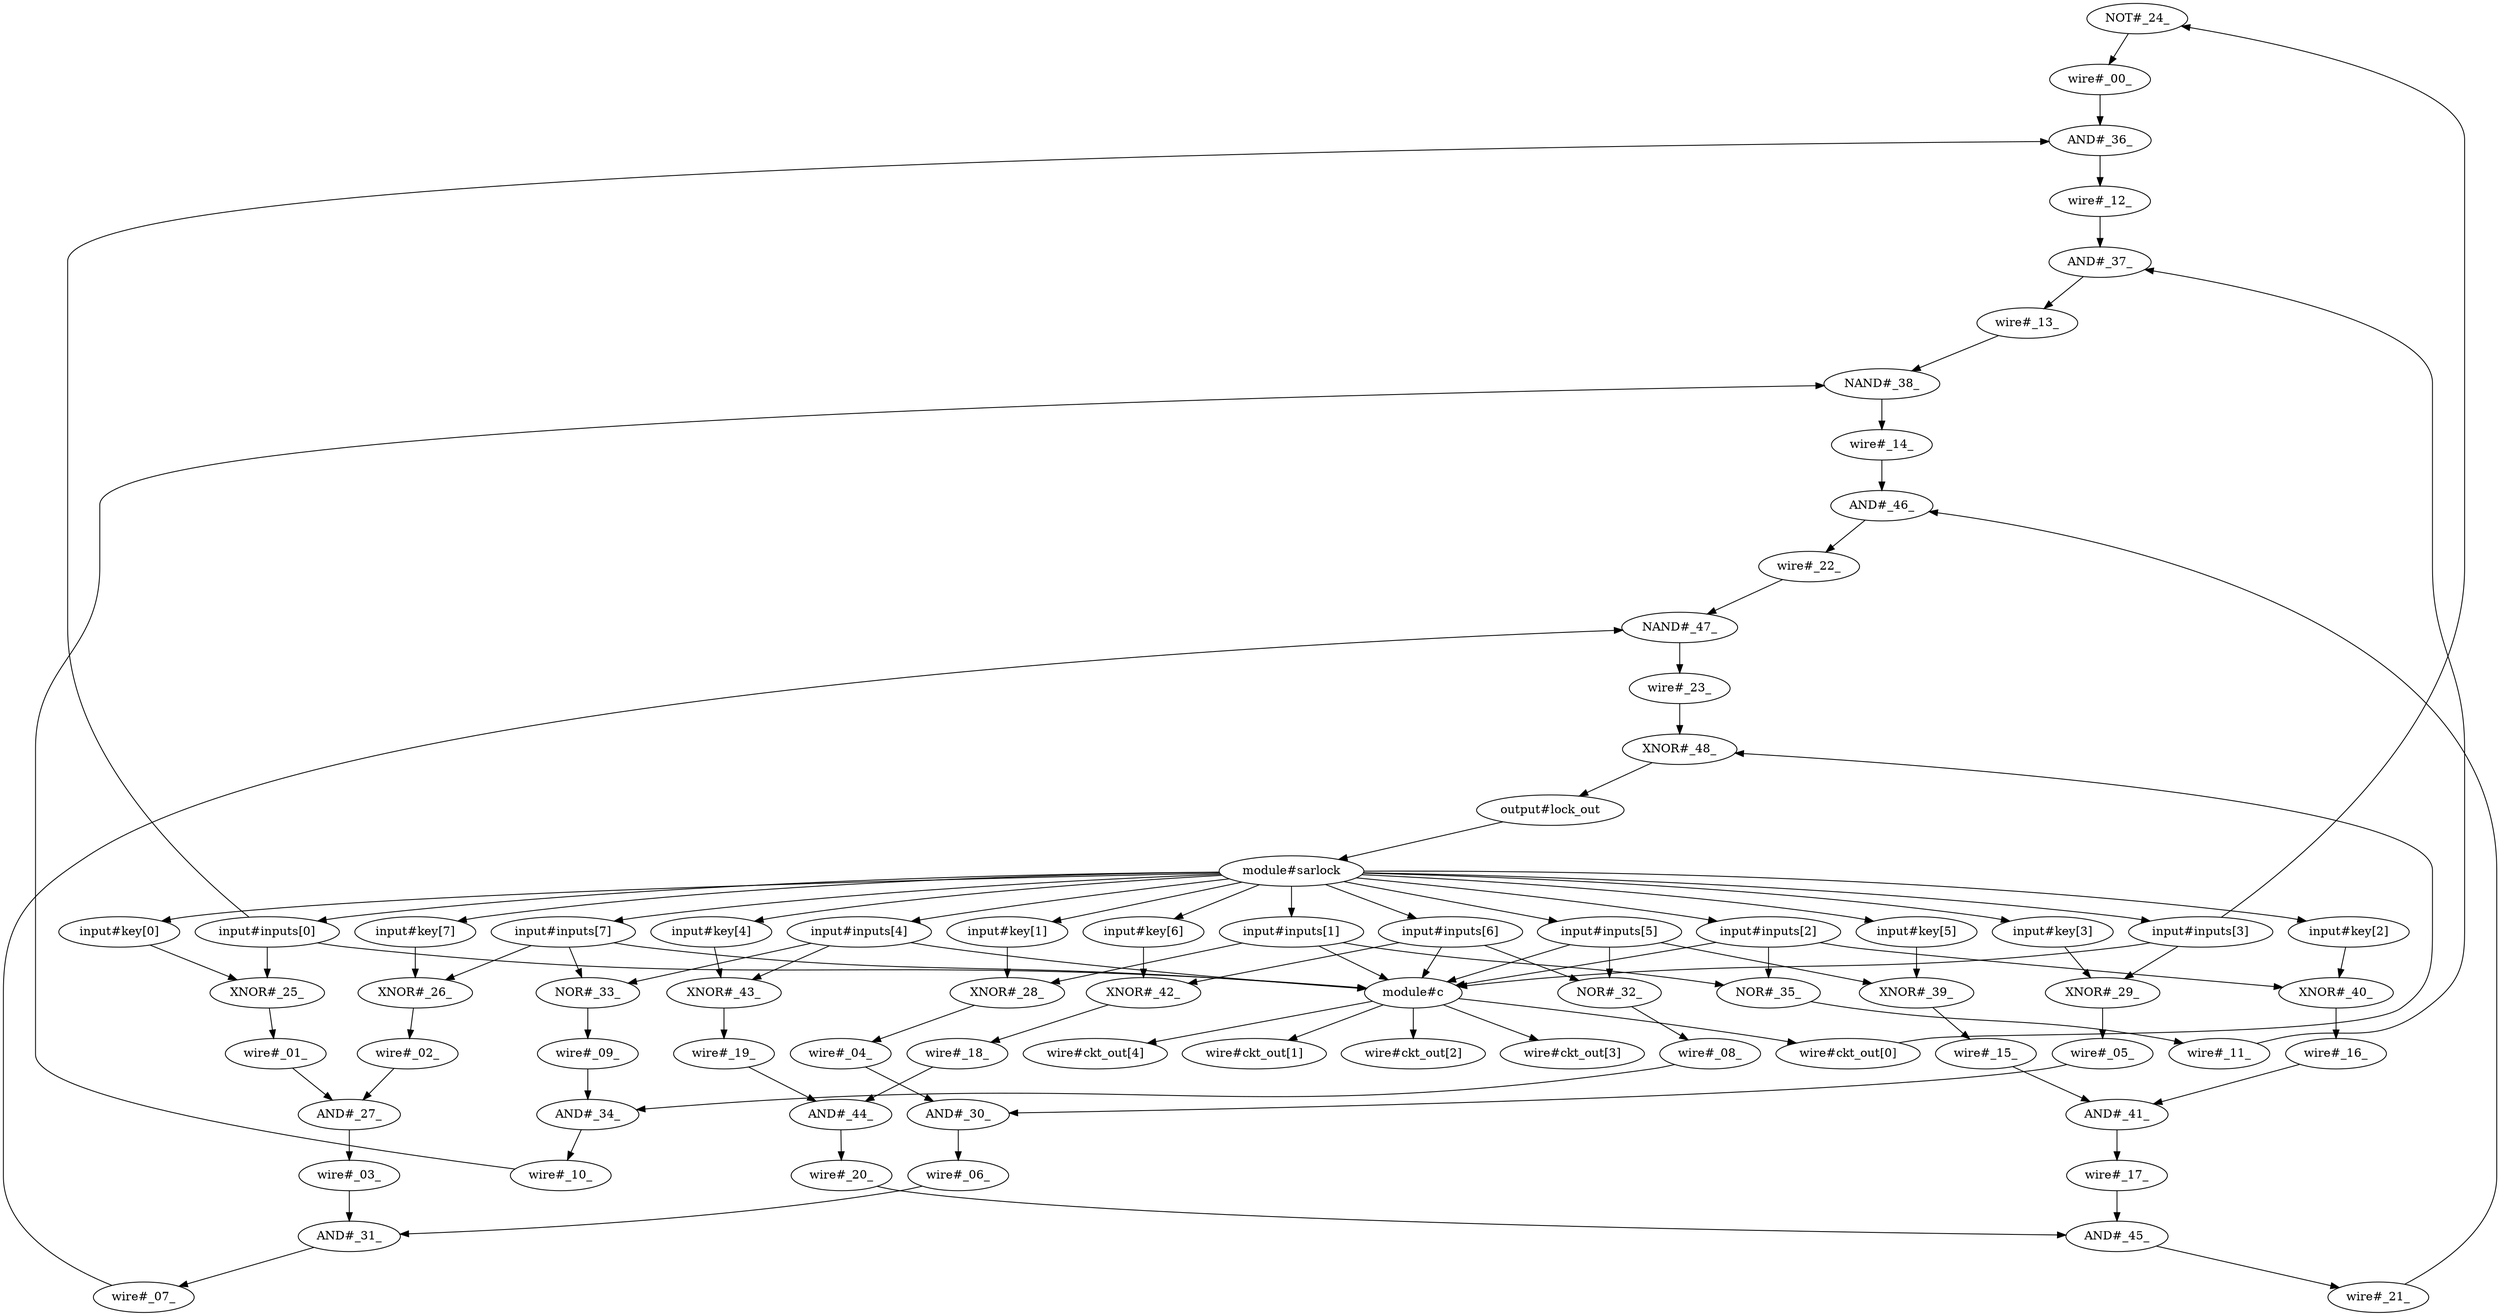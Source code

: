 strict digraph "" {
	"NOT#_24_"	[logic=NOT,
		type=gate];
	"wire#_00_"	[type=wire];
	"NOT#_24_" -> "wire#_00_";
	"AND#_36_"	[logic=AND,
		type=gate];
	"wire#_00_" -> "AND#_36_";
	"input#inputs[3]"	[type=input];
	"input#inputs[3]" -> "NOT#_24_";
	"XNOR#_29_"	[logic=XNOR,
		type=gate];
	"input#inputs[3]" -> "XNOR#_29_";
	"module#c"	[init_name=c,
		module_name=ckt,
		type=module];
	"input#inputs[3]" -> "module#c";
	"XNOR#_25_"	[logic=XNOR,
		type=gate];
	"wire#_01_"	[type=wire];
	"XNOR#_25_" -> "wire#_01_";
	"AND#_27_"	[logic=AND,
		type=gate];
	"wire#_01_" -> "AND#_27_";
	"input#key[0]"	[type=input];
	"input#key[0]" -> "XNOR#_25_";
	"input#inputs[0]"	[type=input];
	"input#inputs[0]" -> "XNOR#_25_";
	"input#inputs[0]" -> "AND#_36_";
	"input#inputs[0]" -> "module#c";
	"XNOR#_26_"	[logic=XNOR,
		type=gate];
	"wire#_02_"	[type=wire];
	"XNOR#_26_" -> "wire#_02_";
	"wire#_02_" -> "AND#_27_";
	"input#key[7]"	[type=input];
	"input#key[7]" -> "XNOR#_26_";
	"input#inputs[7]"	[type=input];
	"input#inputs[7]" -> "XNOR#_26_";
	"NOR#_33_"	[logic=NOR,
		type=gate];
	"input#inputs[7]" -> "NOR#_33_";
	"input#inputs[7]" -> "module#c";
	"XNOR#_28_"	[logic=XNOR,
		type=gate];
	"wire#_04_"	[type=wire];
	"XNOR#_28_" -> "wire#_04_";
	"AND#_30_"	[logic=AND,
		type=gate];
	"wire#_04_" -> "AND#_30_";
	"input#key[1]"	[type=input];
	"input#key[1]" -> "XNOR#_28_";
	"input#inputs[1]"	[type=input];
	"input#inputs[1]" -> "XNOR#_28_";
	"NOR#_35_"	[logic=NOR,
		type=gate];
	"input#inputs[1]" -> "NOR#_35_";
	"input#inputs[1]" -> "module#c";
	"wire#_05_"	[type=wire];
	"XNOR#_29_" -> "wire#_05_";
	"wire#_05_" -> "AND#_30_";
	"input#key[3]"	[type=input];
	"input#key[3]" -> "XNOR#_29_";
	"XNOR#_39_"	[logic=XNOR,
		type=gate];
	"wire#_15_"	[type=wire];
	"XNOR#_39_" -> "wire#_15_";
	"AND#_41_"	[logic=AND,
		type=gate];
	"wire#_15_" -> "AND#_41_";
	"input#key[5]"	[type=input];
	"input#key[5]" -> "XNOR#_39_";
	"input#inputs[5]"	[type=input];
	"input#inputs[5]" -> "XNOR#_39_";
	"NOR#_32_"	[logic=NOR,
		type=gate];
	"input#inputs[5]" -> "NOR#_32_";
	"input#inputs[5]" -> "module#c";
	"XNOR#_40_"	[logic=XNOR,
		type=gate];
	"wire#_16_"	[type=wire];
	"XNOR#_40_" -> "wire#_16_";
	"wire#_16_" -> "AND#_41_";
	"input#key[2]"	[type=input];
	"input#key[2]" -> "XNOR#_40_";
	"input#inputs[2]"	[type=input];
	"input#inputs[2]" -> "XNOR#_40_";
	"input#inputs[2]" -> "NOR#_35_";
	"input#inputs[2]" -> "module#c";
	"XNOR#_42_"	[logic=XNOR,
		type=gate];
	"wire#_18_"	[type=wire];
	"XNOR#_42_" -> "wire#_18_";
	"AND#_44_"	[logic=AND,
		type=gate];
	"wire#_18_" -> "AND#_44_";
	"input#key[6]"	[type=input];
	"input#key[6]" -> "XNOR#_42_";
	"input#inputs[6]"	[type=input];
	"input#inputs[6]" -> "XNOR#_42_";
	"input#inputs[6]" -> "NOR#_32_";
	"input#inputs[6]" -> "module#c";
	"XNOR#_43_"	[logic=XNOR,
		type=gate];
	"wire#_19_"	[type=wire];
	"XNOR#_43_" -> "wire#_19_";
	"wire#_19_" -> "AND#_44_";
	"input#key[4]"	[type=input];
	"input#key[4]" -> "XNOR#_43_";
	"input#inputs[4]"	[type=input];
	"input#inputs[4]" -> "XNOR#_43_";
	"input#inputs[4]" -> "NOR#_33_";
	"input#inputs[4]" -> "module#c";
	"XNOR#_48_"	[logic=XNOR,
		type=gate];
	"output#lock_out"	[type=output];
	"XNOR#_48_" -> "output#lock_out";
	"module#sarlock"	[type=module];
	"output#lock_out" -> "module#sarlock";
	"wire#_23_"	[type=wire];
	"wire#_23_" -> "XNOR#_48_";
	"wire#ckt_out[0]"	[type=wire];
	"wire#ckt_out[0]" -> "XNOR#_48_";
	"wire#_03_"	[type=wire];
	"AND#_27_" -> "wire#_03_";
	"AND#_31_"	[logic=AND,
		type=gate];
	"wire#_03_" -> "AND#_31_";
	"wire#_06_"	[type=wire];
	"AND#_30_" -> "wire#_06_";
	"wire#_06_" -> "AND#_31_";
	"wire#_07_"	[type=wire];
	"AND#_31_" -> "wire#_07_";
	"NAND#_47_"	[logic=NAND,
		type=gate];
	"wire#_07_" -> "NAND#_47_";
	"AND#_34_"	[logic=AND,
		type=gate];
	"wire#_10_"	[type=wire];
	"AND#_34_" -> "wire#_10_";
	"NAND#_38_"	[logic=NAND,
		type=gate];
	"wire#_10_" -> "NAND#_38_";
	"wire#_09_"	[type=wire];
	"wire#_09_" -> "AND#_34_";
	"wire#_08_"	[type=wire];
	"wire#_08_" -> "AND#_34_";
	"wire#_12_"	[type=wire];
	"AND#_36_" -> "wire#_12_";
	"AND#_37_"	[logic=AND,
		type=gate];
	"wire#_12_" -> "AND#_37_";
	"wire#_13_"	[type=wire];
	"AND#_37_" -> "wire#_13_";
	"wire#_13_" -> "NAND#_38_";
	"wire#_11_"	[type=wire];
	"wire#_11_" -> "AND#_37_";
	"wire#_17_"	[type=wire];
	"AND#_41_" -> "wire#_17_";
	"AND#_45_"	[logic=AND,
		type=gate];
	"wire#_17_" -> "AND#_45_";
	"wire#_20_"	[type=wire];
	"AND#_44_" -> "wire#_20_";
	"wire#_20_" -> "AND#_45_";
	"wire#_21_"	[type=wire];
	"AND#_45_" -> "wire#_21_";
	"AND#_46_"	[logic=AND,
		type=gate];
	"wire#_21_" -> "AND#_46_";
	"wire#_22_"	[type=wire];
	"AND#_46_" -> "wire#_22_";
	"wire#_22_" -> "NAND#_47_";
	"wire#_14_"	[type=wire];
	"wire#_14_" -> "AND#_46_";
	"NOR#_32_" -> "wire#_08_";
	"NOR#_33_" -> "wire#_09_";
	"NOR#_35_" -> "wire#_11_";
	"NAND#_38_" -> "wire#_14_";
	"NAND#_47_" -> "wire#_23_";
	"module#sarlock" -> "input#inputs[3]";
	"module#sarlock" -> "input#key[0]";
	"module#sarlock" -> "input#inputs[0]";
	"module#sarlock" -> "input#key[7]";
	"module#sarlock" -> "input#inputs[7]";
	"module#sarlock" -> "input#key[1]";
	"module#sarlock" -> "input#inputs[1]";
	"module#sarlock" -> "input#key[3]";
	"module#sarlock" -> "input#key[5]";
	"module#sarlock" -> "input#inputs[5]";
	"module#sarlock" -> "input#key[2]";
	"module#sarlock" -> "input#inputs[2]";
	"module#sarlock" -> "input#key[6]";
	"module#sarlock" -> "input#inputs[6]";
	"module#sarlock" -> "input#key[4]";
	"module#sarlock" -> "input#inputs[4]";
	"module#c" -> "wire#ckt_out[0]";
	"module#c" -> "wire#ckt_out[1]";
	"module#c" -> "wire#ckt_out[2]";
	"module#c" -> "wire#ckt_out[3]";
	"module#c" -> "wire#ckt_out[4]";
}
